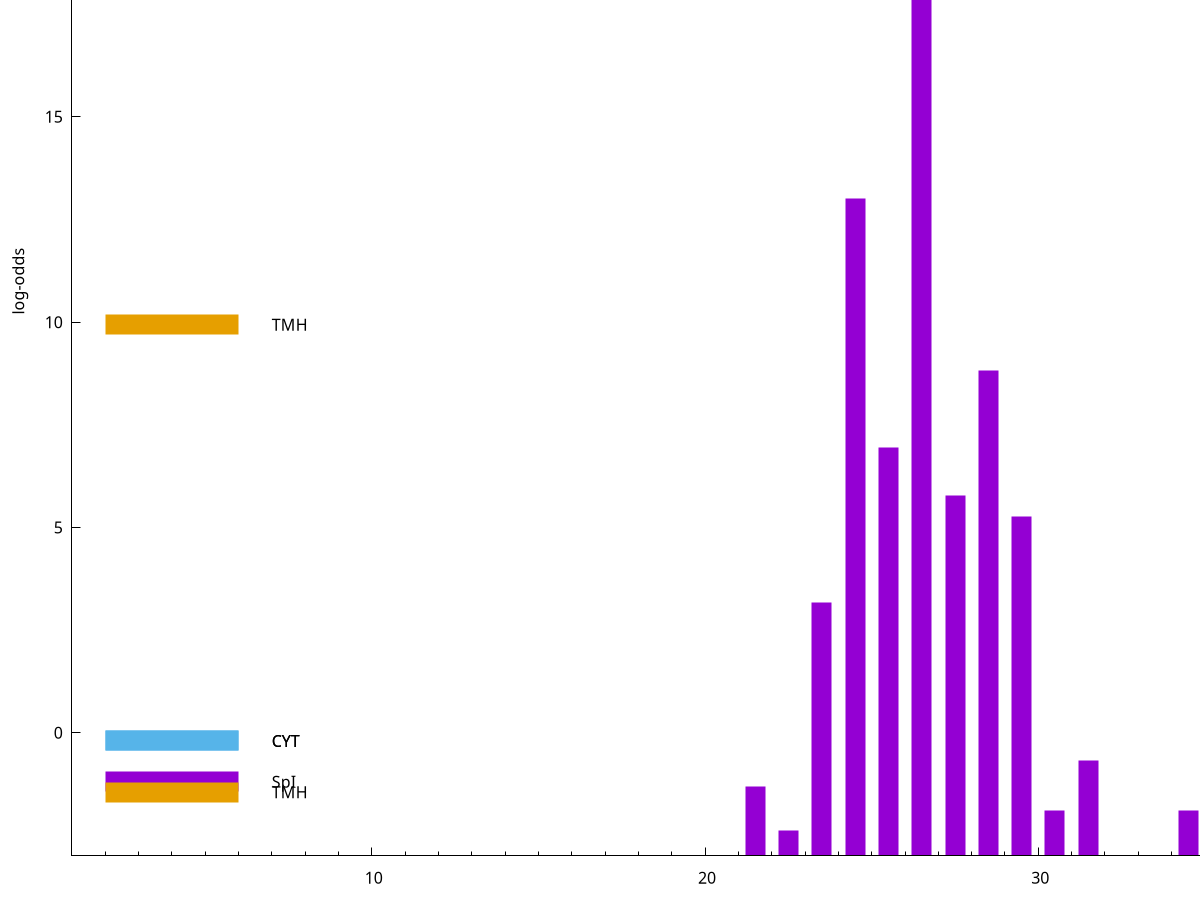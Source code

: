 set title "LipoP predictions for SRR4017849.gff"
set size 2., 1.4
set xrange [1:70] 
set mxtics 10
set yrange [-3:25]
set y2range [0:28]
set ylabel "log-odds"
set term postscript eps color solid "Helvetica" 30
set output "SRR4017849.gff160.eps"
set arrow from 2,23.7659 to 6,23.7659 nohead lt 1 lw 20
set label "SpI" at 7,23.7659
set arrow from 2,9.9387 to 6,9.9387 nohead lt 4 lw 20
set label "TMH" at 7,9.9387
set arrow from 2,-0.200913 to 6,-0.200913 nohead lt 3 lw 20
set label "CYT" at 7,-0.200913
set arrow from 2,-0.200913 to 6,-0.200913 nohead lt 3 lw 20
set label "CYT" at 7,-0.200913
set arrow from 2,-1.1915 to 6,-1.1915 nohead lt 1 lw 20
set label "SpI" at 7,-1.1915
set arrow from 2,-1.4472 to 6,-1.4472 nohead lt 4 lw 20
set label "TMH" at 7,-1.4472
set arrow from 2,23.7659 to 6,23.7659 nohead lt 1 lw 20
set label "SpI" at 7,23.7659
# NOTE: The scores below are the log-odds scores with the threshold
# NOTE: subtracted (a hack to make gnuplot make the histogram all
# NOTE: look nice).
plot "-" axes x1y2 title "" with impulses lt 1 lw 20
26.500000 26.765000
24.500000 16.022100
28.500000 11.812990
25.500000 9.957610
27.500000 8.784490
29.500000 8.255020
23.500000 6.176990
31.500000 2.334672
21.500000 1.690980
34.500000 1.118010
30.500000 1.114100
22.500000 0.624650
e
exit
